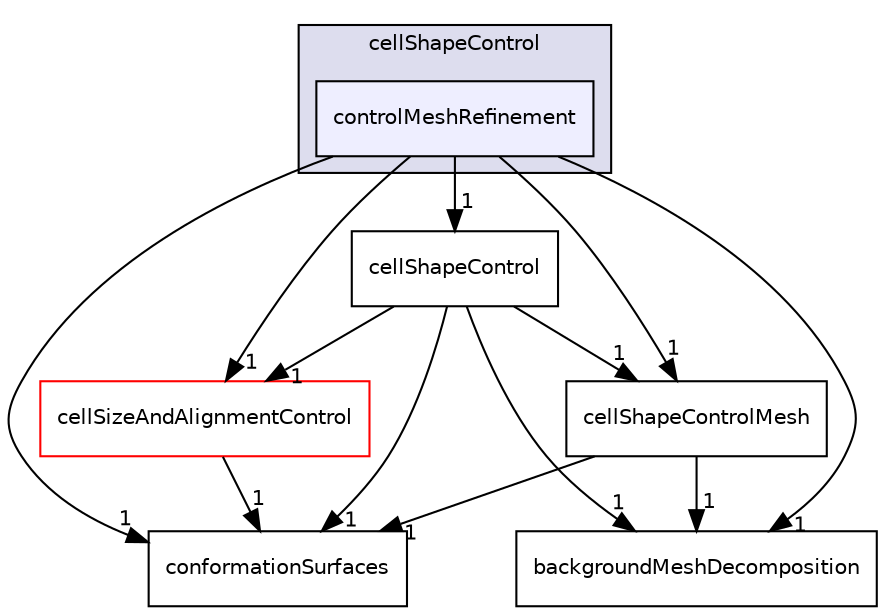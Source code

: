 digraph "applications/utilities/mesh/generation/foamyMesh/conformalVoronoiMesh/cellShapeControl/controlMeshRefinement" {
  bgcolor=transparent;
  compound=true
  node [ fontsize="10", fontname="Helvetica"];
  edge [ labelfontsize="10", labelfontname="Helvetica"];
  subgraph clusterdir_5088df82dcf25da56e0bc3a1a53ca996 {
    graph [ bgcolor="#ddddee", pencolor="black", label="cellShapeControl" fontname="Helvetica", fontsize="10", URL="dir_5088df82dcf25da56e0bc3a1a53ca996.html"]
  dir_84ebe8c5af215a1f63f56b3273c211e0 [shape=box, label="controlMeshRefinement", style="filled", fillcolor="#eeeeff", pencolor="black", URL="dir_84ebe8c5af215a1f63f56b3273c211e0.html"];
  }
  dir_2620dcc07dc81ce1ef4379237ffdbf3e [shape=box label="conformationSurfaces" URL="dir_2620dcc07dc81ce1ef4379237ffdbf3e.html"];
  dir_44cf4a4052231201c8833e4fab10f1de [shape=box label="cellShapeControl" URL="dir_44cf4a4052231201c8833e4fab10f1de.html"];
  dir_0fac8db952babc557e0fb20d3086a2fc [shape=box label="cellSizeAndAlignmentControl" color="red" URL="dir_0fac8db952babc557e0fb20d3086a2fc.html"];
  dir_bc43d8325f9052bcda93babf76ac9548 [shape=box label="backgroundMeshDecomposition" URL="dir_bc43d8325f9052bcda93babf76ac9548.html"];
  dir_fd5fe15316df322b328286394841bb09 [shape=box label="cellShapeControlMesh" URL="dir_fd5fe15316df322b328286394841bb09.html"];
  dir_44cf4a4052231201c8833e4fab10f1de->dir_2620dcc07dc81ce1ef4379237ffdbf3e [headlabel="1", labeldistance=1.5 headhref="dir_000517_000545.html"];
  dir_44cf4a4052231201c8833e4fab10f1de->dir_0fac8db952babc557e0fb20d3086a2fc [headlabel="1", labeldistance=1.5 headhref="dir_000517_000519.html"];
  dir_44cf4a4052231201c8833e4fab10f1de->dir_bc43d8325f9052bcda93babf76ac9548 [headlabel="1", labeldistance=1.5 headhref="dir_000517_000514.html"];
  dir_44cf4a4052231201c8833e4fab10f1de->dir_fd5fe15316df322b328286394841bb09 [headlabel="1", labeldistance=1.5 headhref="dir_000517_000518.html"];
  dir_0fac8db952babc557e0fb20d3086a2fc->dir_2620dcc07dc81ce1ef4379237ffdbf3e [headlabel="1", labeldistance=1.5 headhref="dir_000519_000545.html"];
  dir_84ebe8c5af215a1f63f56b3273c211e0->dir_2620dcc07dc81ce1ef4379237ffdbf3e [headlabel="1", labeldistance=1.5 headhref="dir_000523_000545.html"];
  dir_84ebe8c5af215a1f63f56b3273c211e0->dir_44cf4a4052231201c8833e4fab10f1de [headlabel="1", labeldistance=1.5 headhref="dir_000523_000517.html"];
  dir_84ebe8c5af215a1f63f56b3273c211e0->dir_0fac8db952babc557e0fb20d3086a2fc [headlabel="1", labeldistance=1.5 headhref="dir_000523_000519.html"];
  dir_84ebe8c5af215a1f63f56b3273c211e0->dir_bc43d8325f9052bcda93babf76ac9548 [headlabel="1", labeldistance=1.5 headhref="dir_000523_000514.html"];
  dir_84ebe8c5af215a1f63f56b3273c211e0->dir_fd5fe15316df322b328286394841bb09 [headlabel="1", labeldistance=1.5 headhref="dir_000523_000518.html"];
  dir_fd5fe15316df322b328286394841bb09->dir_2620dcc07dc81ce1ef4379237ffdbf3e [headlabel="1", labeldistance=1.5 headhref="dir_000518_000545.html"];
  dir_fd5fe15316df322b328286394841bb09->dir_bc43d8325f9052bcda93babf76ac9548 [headlabel="1", labeldistance=1.5 headhref="dir_000518_000514.html"];
}
